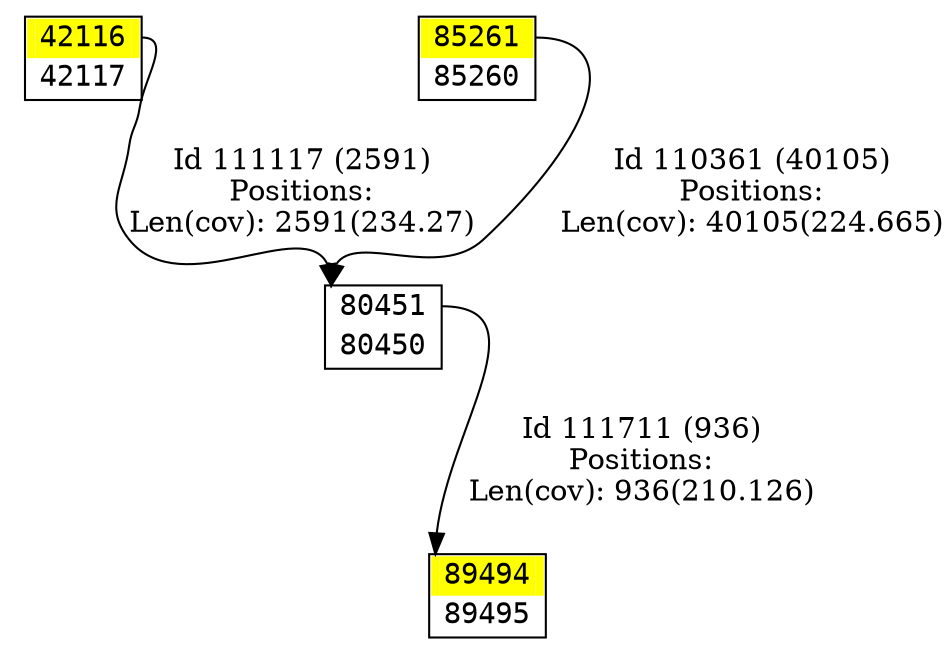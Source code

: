 digraph graph_picture {
node[fontname=<Courier> ,penwidth=<1.8> ,shape=<plaintext> ]
vertex_42116_42117[label=<<TABLE BORDER="1" CELLSPACING="0" >
<TR><TD BORDER="0" PORT = "port_42116_in" color="yellow" bgcolor="yellow" ></TD><TD BORDER="0" color="yellow" bgcolor="yellow" >42116</TD><TD BORDER="0" PORT = "port_42116_out" color="yellow" bgcolor="yellow" ></TD></TR>
<TR><TD BORDER="0" PORT = "port_42117_out" color="white" bgcolor="white" ></TD><TD BORDER="0" color="white" bgcolor="white" >42117</TD><TD BORDER="0" PORT = "port_42117_in" color="white" bgcolor="white" ></TD></TR>
</TABLE>> ,color=<black> ,URL=</vertex/42116.svg> ]
vertex_80450_80451[label=<<TABLE BORDER="1" CELLSPACING="0" >
<TR><TD BORDER="0" PORT = "port_80451_in" color="white" bgcolor="white" ></TD><TD BORDER="0" color="white" bgcolor="white" >80451</TD><TD BORDER="0" PORT = "port_80451_out" color="white" bgcolor="white" ></TD></TR>
<TR><TD BORDER="0" PORT = "port_80450_out" color="white" bgcolor="white" ></TD><TD BORDER="0" color="white" bgcolor="white" >80450</TD><TD BORDER="0" PORT = "port_80450_in" color="white" bgcolor="white" ></TD></TR>
</TABLE>> ,color=<black> ,URL=</vertex/80451.svg> ]
vertex_85260_85261[label=<<TABLE BORDER="1" CELLSPACING="0" >
<TR><TD BORDER="0" PORT = "port_85261_in" color="yellow" bgcolor="yellow" ></TD><TD BORDER="0" color="yellow" bgcolor="yellow" >85261</TD><TD BORDER="0" PORT = "port_85261_out" color="yellow" bgcolor="yellow" ></TD></TR>
<TR><TD BORDER="0" PORT = "port_85260_out" color="white" bgcolor="white" ></TD><TD BORDER="0" color="white" bgcolor="white" >85260</TD><TD BORDER="0" PORT = "port_85260_in" color="white" bgcolor="white" ></TD></TR>
</TABLE>> ,color=<black> ,URL=</vertex/85261.svg> ]
vertex_89494_89495[label=<<TABLE BORDER="1" CELLSPACING="0" >
<TR><TD BORDER="0" PORT = "port_89494_in" color="yellow" bgcolor="yellow" ></TD><TD BORDER="0" color="yellow" bgcolor="yellow" >89494</TD><TD BORDER="0" PORT = "port_89494_out" color="yellow" bgcolor="yellow" ></TD></TR>
<TR><TD BORDER="0" PORT = "port_89495_out" color="white" bgcolor="white" ></TD><TD BORDER="0" color="white" bgcolor="white" >89495</TD><TD BORDER="0" PORT = "port_89495_in" color="white" bgcolor="white" ></TD></TR>
</TABLE>> ,color=<black> ,URL=</vertex/89494.svg> ]
vertex_85260_85261:port_85261_out->vertex_80450_80451:port_80451_in[label="Id 110361 (40105)\nPositions:\nLen(cov): 40105(224.665)" ,color=<black> ]
vertex_42116_42117:port_42116_out->vertex_80450_80451:port_80451_in[label="Id 111117 (2591)\nPositions:\nLen(cov): 2591(234.27)" ,color=<black> ]
vertex_80450_80451:port_80451_out->vertex_89494_89495:port_89494_in[label="Id 111711 (936)\nPositions:\nLen(cov): 936(210.126)" ,color=<black> ]
}

